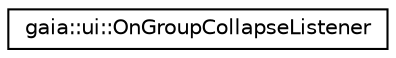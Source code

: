 digraph G
{
  edge [fontname="Helvetica",fontsize="10",labelfontname="Helvetica",labelfontsize="10"];
  node [fontname="Helvetica",fontsize="10",shape=record];
  rankdir=LR;
  Node1 [label="gaia::ui::OnGroupCollapseListener",height=0.2,width=0.4,color="black", fillcolor="white", style="filled",URL="$da/de0/classgaia_1_1ui_1_1_on_group_collapse_listener.html"];
}
